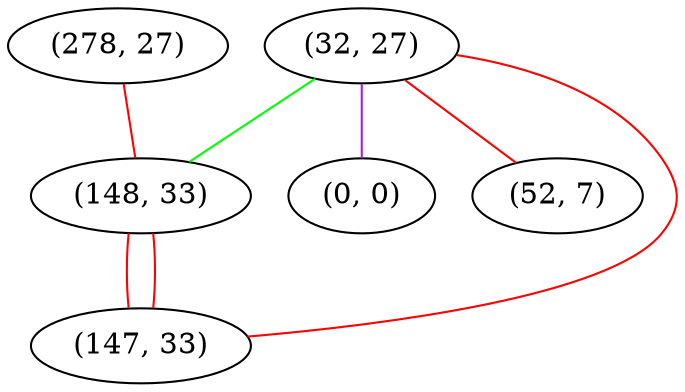 graph "" {
"(32, 27)";
"(0, 0)";
"(278, 27)";
"(148, 33)";
"(52, 7)";
"(147, 33)";
"(32, 27)" -- "(52, 7)"  [color=red, key=0, weight=1];
"(32, 27)" -- "(147, 33)"  [color=red, key=0, weight=1];
"(32, 27)" -- "(148, 33)"  [color=green, key=0, weight=2];
"(32, 27)" -- "(0, 0)"  [color=purple, key=0, weight=4];
"(278, 27)" -- "(148, 33)"  [color=red, key=0, weight=1];
"(148, 33)" -- "(147, 33)"  [color=red, key=0, weight=1];
"(148, 33)" -- "(147, 33)"  [color=red, key=1, weight=1];
}
